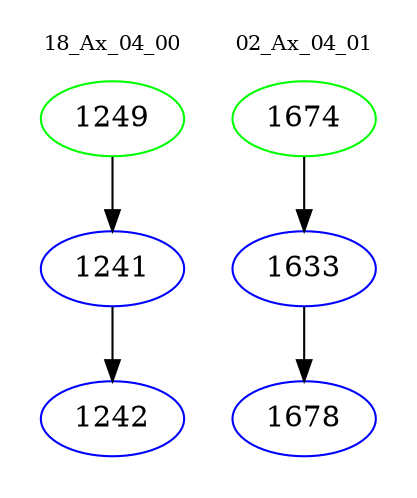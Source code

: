 digraph{
subgraph cluster_0 {
color = white
label = "18_Ax_04_00";
fontsize=10;
T0_1249 [label="1249", color="green"]
T0_1249 -> T0_1241 [color="black"]
T0_1241 [label="1241", color="blue"]
T0_1241 -> T0_1242 [color="black"]
T0_1242 [label="1242", color="blue"]
}
subgraph cluster_1 {
color = white
label = "02_Ax_04_01";
fontsize=10;
T1_1674 [label="1674", color="green"]
T1_1674 -> T1_1633 [color="black"]
T1_1633 [label="1633", color="blue"]
T1_1633 -> T1_1678 [color="black"]
T1_1678 [label="1678", color="blue"]
}
}
